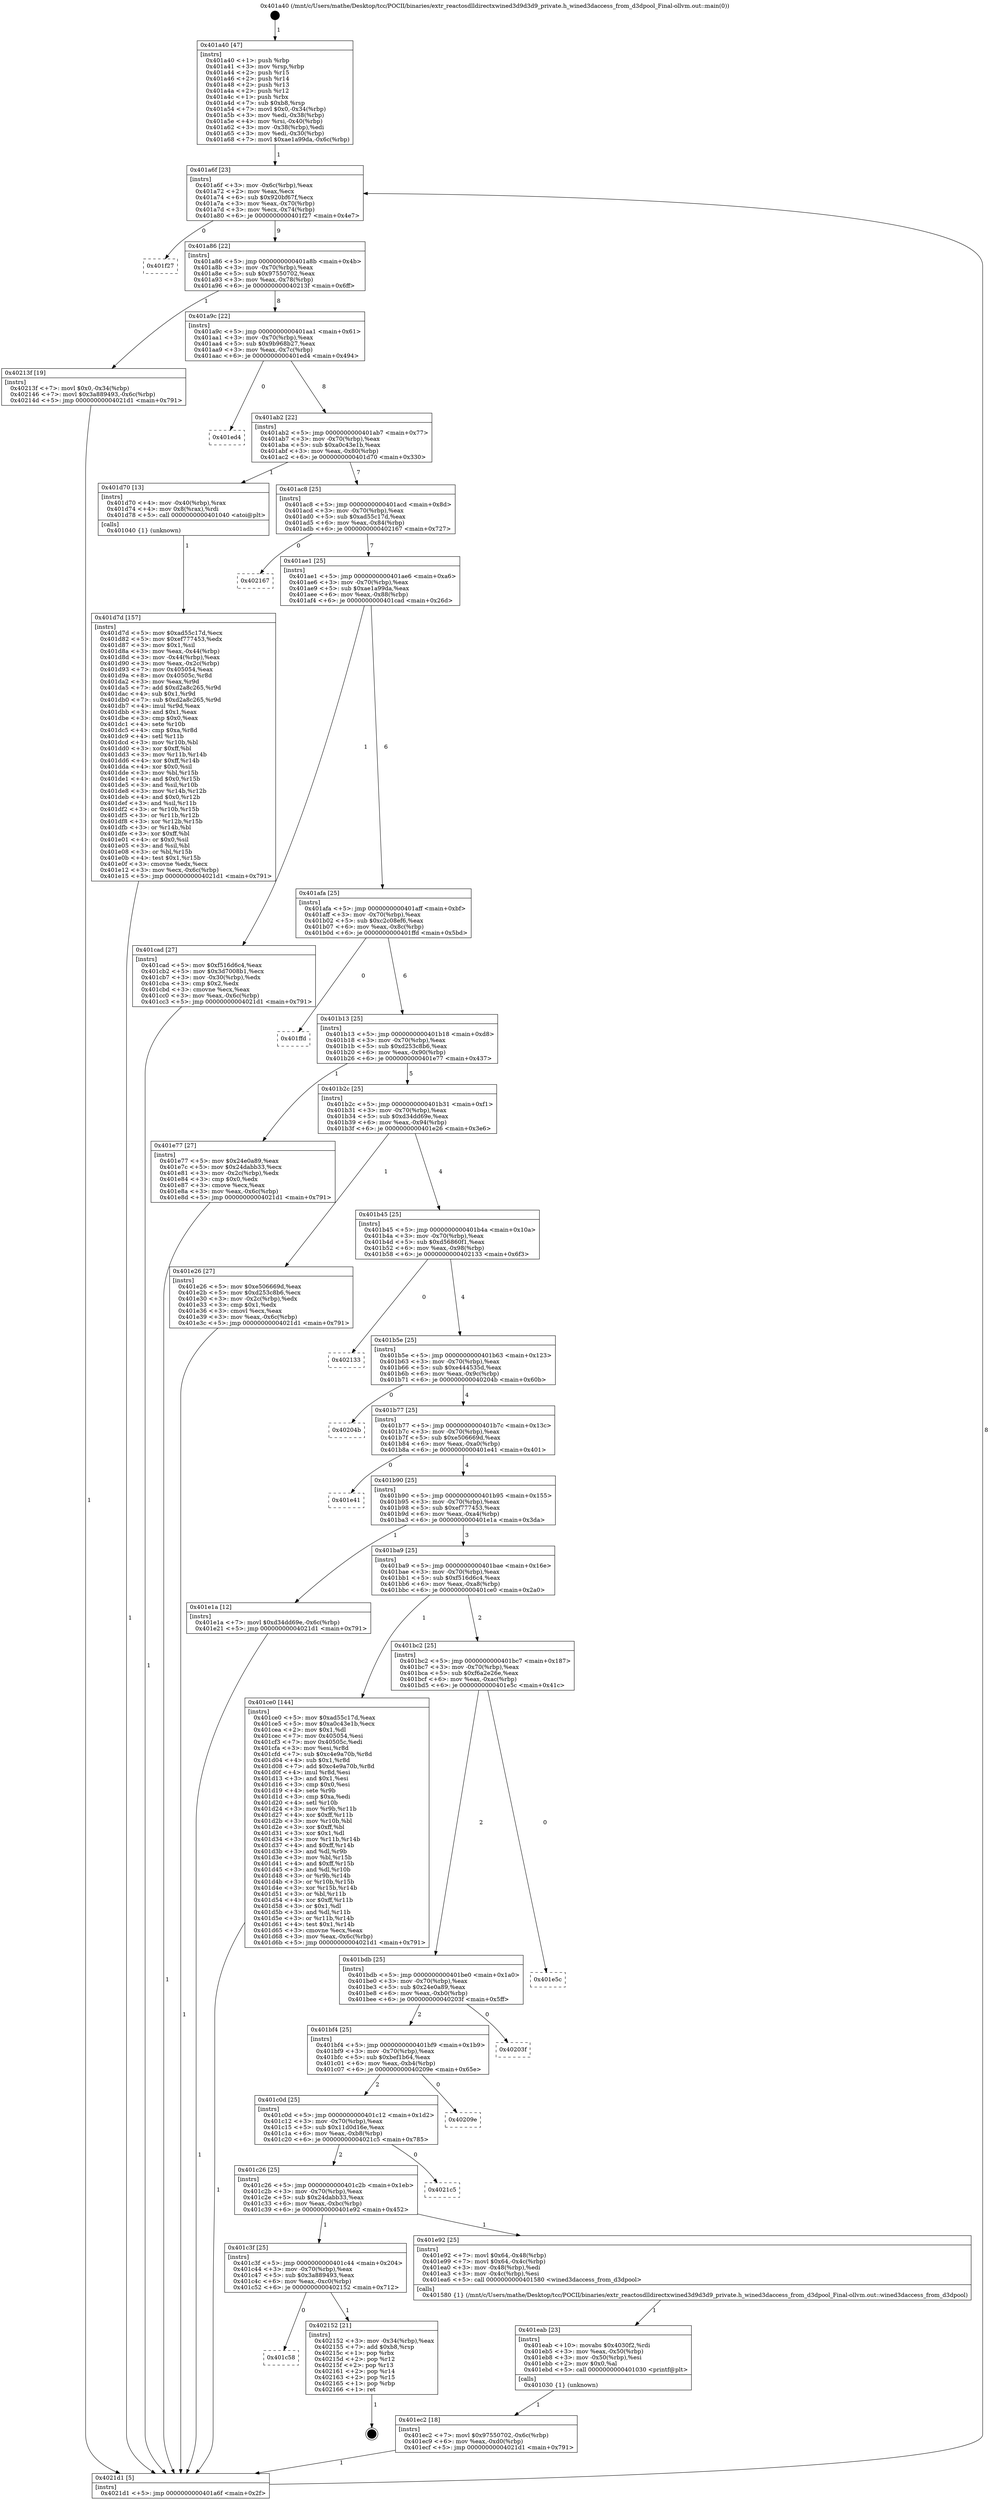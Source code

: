 digraph "0x401a40" {
  label = "0x401a40 (/mnt/c/Users/mathe/Desktop/tcc/POCII/binaries/extr_reactosdlldirectxwined3d9d3d9_private.h_wined3daccess_from_d3dpool_Final-ollvm.out::main(0))"
  labelloc = "t"
  node[shape=record]

  Entry [label="",width=0.3,height=0.3,shape=circle,fillcolor=black,style=filled]
  "0x401a6f" [label="{
     0x401a6f [23]\l
     | [instrs]\l
     &nbsp;&nbsp;0x401a6f \<+3\>: mov -0x6c(%rbp),%eax\l
     &nbsp;&nbsp;0x401a72 \<+2\>: mov %eax,%ecx\l
     &nbsp;&nbsp;0x401a74 \<+6\>: sub $0x920bf67f,%ecx\l
     &nbsp;&nbsp;0x401a7a \<+3\>: mov %eax,-0x70(%rbp)\l
     &nbsp;&nbsp;0x401a7d \<+3\>: mov %ecx,-0x74(%rbp)\l
     &nbsp;&nbsp;0x401a80 \<+6\>: je 0000000000401f27 \<main+0x4e7\>\l
  }"]
  "0x401f27" [label="{
     0x401f27\l
  }", style=dashed]
  "0x401a86" [label="{
     0x401a86 [22]\l
     | [instrs]\l
     &nbsp;&nbsp;0x401a86 \<+5\>: jmp 0000000000401a8b \<main+0x4b\>\l
     &nbsp;&nbsp;0x401a8b \<+3\>: mov -0x70(%rbp),%eax\l
     &nbsp;&nbsp;0x401a8e \<+5\>: sub $0x97550702,%eax\l
     &nbsp;&nbsp;0x401a93 \<+3\>: mov %eax,-0x78(%rbp)\l
     &nbsp;&nbsp;0x401a96 \<+6\>: je 000000000040213f \<main+0x6ff\>\l
  }"]
  Exit [label="",width=0.3,height=0.3,shape=circle,fillcolor=black,style=filled,peripheries=2]
  "0x40213f" [label="{
     0x40213f [19]\l
     | [instrs]\l
     &nbsp;&nbsp;0x40213f \<+7\>: movl $0x0,-0x34(%rbp)\l
     &nbsp;&nbsp;0x402146 \<+7\>: movl $0x3a889493,-0x6c(%rbp)\l
     &nbsp;&nbsp;0x40214d \<+5\>: jmp 00000000004021d1 \<main+0x791\>\l
  }"]
  "0x401a9c" [label="{
     0x401a9c [22]\l
     | [instrs]\l
     &nbsp;&nbsp;0x401a9c \<+5\>: jmp 0000000000401aa1 \<main+0x61\>\l
     &nbsp;&nbsp;0x401aa1 \<+3\>: mov -0x70(%rbp),%eax\l
     &nbsp;&nbsp;0x401aa4 \<+5\>: sub $0x9b968b27,%eax\l
     &nbsp;&nbsp;0x401aa9 \<+3\>: mov %eax,-0x7c(%rbp)\l
     &nbsp;&nbsp;0x401aac \<+6\>: je 0000000000401ed4 \<main+0x494\>\l
  }"]
  "0x401c58" [label="{
     0x401c58\l
  }", style=dashed]
  "0x401ed4" [label="{
     0x401ed4\l
  }", style=dashed]
  "0x401ab2" [label="{
     0x401ab2 [22]\l
     | [instrs]\l
     &nbsp;&nbsp;0x401ab2 \<+5\>: jmp 0000000000401ab7 \<main+0x77\>\l
     &nbsp;&nbsp;0x401ab7 \<+3\>: mov -0x70(%rbp),%eax\l
     &nbsp;&nbsp;0x401aba \<+5\>: sub $0xa0c43e1b,%eax\l
     &nbsp;&nbsp;0x401abf \<+3\>: mov %eax,-0x80(%rbp)\l
     &nbsp;&nbsp;0x401ac2 \<+6\>: je 0000000000401d70 \<main+0x330\>\l
  }"]
  "0x402152" [label="{
     0x402152 [21]\l
     | [instrs]\l
     &nbsp;&nbsp;0x402152 \<+3\>: mov -0x34(%rbp),%eax\l
     &nbsp;&nbsp;0x402155 \<+7\>: add $0xb8,%rsp\l
     &nbsp;&nbsp;0x40215c \<+1\>: pop %rbx\l
     &nbsp;&nbsp;0x40215d \<+2\>: pop %r12\l
     &nbsp;&nbsp;0x40215f \<+2\>: pop %r13\l
     &nbsp;&nbsp;0x402161 \<+2\>: pop %r14\l
     &nbsp;&nbsp;0x402163 \<+2\>: pop %r15\l
     &nbsp;&nbsp;0x402165 \<+1\>: pop %rbp\l
     &nbsp;&nbsp;0x402166 \<+1\>: ret\l
  }"]
  "0x401d70" [label="{
     0x401d70 [13]\l
     | [instrs]\l
     &nbsp;&nbsp;0x401d70 \<+4\>: mov -0x40(%rbp),%rax\l
     &nbsp;&nbsp;0x401d74 \<+4\>: mov 0x8(%rax),%rdi\l
     &nbsp;&nbsp;0x401d78 \<+5\>: call 0000000000401040 \<atoi@plt\>\l
     | [calls]\l
     &nbsp;&nbsp;0x401040 \{1\} (unknown)\l
  }"]
  "0x401ac8" [label="{
     0x401ac8 [25]\l
     | [instrs]\l
     &nbsp;&nbsp;0x401ac8 \<+5\>: jmp 0000000000401acd \<main+0x8d\>\l
     &nbsp;&nbsp;0x401acd \<+3\>: mov -0x70(%rbp),%eax\l
     &nbsp;&nbsp;0x401ad0 \<+5\>: sub $0xad55c17d,%eax\l
     &nbsp;&nbsp;0x401ad5 \<+6\>: mov %eax,-0x84(%rbp)\l
     &nbsp;&nbsp;0x401adb \<+6\>: je 0000000000402167 \<main+0x727\>\l
  }"]
  "0x401ec2" [label="{
     0x401ec2 [18]\l
     | [instrs]\l
     &nbsp;&nbsp;0x401ec2 \<+7\>: movl $0x97550702,-0x6c(%rbp)\l
     &nbsp;&nbsp;0x401ec9 \<+6\>: mov %eax,-0xd0(%rbp)\l
     &nbsp;&nbsp;0x401ecf \<+5\>: jmp 00000000004021d1 \<main+0x791\>\l
  }"]
  "0x402167" [label="{
     0x402167\l
  }", style=dashed]
  "0x401ae1" [label="{
     0x401ae1 [25]\l
     | [instrs]\l
     &nbsp;&nbsp;0x401ae1 \<+5\>: jmp 0000000000401ae6 \<main+0xa6\>\l
     &nbsp;&nbsp;0x401ae6 \<+3\>: mov -0x70(%rbp),%eax\l
     &nbsp;&nbsp;0x401ae9 \<+5\>: sub $0xae1a99da,%eax\l
     &nbsp;&nbsp;0x401aee \<+6\>: mov %eax,-0x88(%rbp)\l
     &nbsp;&nbsp;0x401af4 \<+6\>: je 0000000000401cad \<main+0x26d\>\l
  }"]
  "0x401eab" [label="{
     0x401eab [23]\l
     | [instrs]\l
     &nbsp;&nbsp;0x401eab \<+10\>: movabs $0x4030f2,%rdi\l
     &nbsp;&nbsp;0x401eb5 \<+3\>: mov %eax,-0x50(%rbp)\l
     &nbsp;&nbsp;0x401eb8 \<+3\>: mov -0x50(%rbp),%esi\l
     &nbsp;&nbsp;0x401ebb \<+2\>: mov $0x0,%al\l
     &nbsp;&nbsp;0x401ebd \<+5\>: call 0000000000401030 \<printf@plt\>\l
     | [calls]\l
     &nbsp;&nbsp;0x401030 \{1\} (unknown)\l
  }"]
  "0x401cad" [label="{
     0x401cad [27]\l
     | [instrs]\l
     &nbsp;&nbsp;0x401cad \<+5\>: mov $0xf516d6c4,%eax\l
     &nbsp;&nbsp;0x401cb2 \<+5\>: mov $0x3d7008b1,%ecx\l
     &nbsp;&nbsp;0x401cb7 \<+3\>: mov -0x30(%rbp),%edx\l
     &nbsp;&nbsp;0x401cba \<+3\>: cmp $0x2,%edx\l
     &nbsp;&nbsp;0x401cbd \<+3\>: cmovne %ecx,%eax\l
     &nbsp;&nbsp;0x401cc0 \<+3\>: mov %eax,-0x6c(%rbp)\l
     &nbsp;&nbsp;0x401cc3 \<+5\>: jmp 00000000004021d1 \<main+0x791\>\l
  }"]
  "0x401afa" [label="{
     0x401afa [25]\l
     | [instrs]\l
     &nbsp;&nbsp;0x401afa \<+5\>: jmp 0000000000401aff \<main+0xbf\>\l
     &nbsp;&nbsp;0x401aff \<+3\>: mov -0x70(%rbp),%eax\l
     &nbsp;&nbsp;0x401b02 \<+5\>: sub $0xc2c08ef6,%eax\l
     &nbsp;&nbsp;0x401b07 \<+6\>: mov %eax,-0x8c(%rbp)\l
     &nbsp;&nbsp;0x401b0d \<+6\>: je 0000000000401ffd \<main+0x5bd\>\l
  }"]
  "0x4021d1" [label="{
     0x4021d1 [5]\l
     | [instrs]\l
     &nbsp;&nbsp;0x4021d1 \<+5\>: jmp 0000000000401a6f \<main+0x2f\>\l
  }"]
  "0x401a40" [label="{
     0x401a40 [47]\l
     | [instrs]\l
     &nbsp;&nbsp;0x401a40 \<+1\>: push %rbp\l
     &nbsp;&nbsp;0x401a41 \<+3\>: mov %rsp,%rbp\l
     &nbsp;&nbsp;0x401a44 \<+2\>: push %r15\l
     &nbsp;&nbsp;0x401a46 \<+2\>: push %r14\l
     &nbsp;&nbsp;0x401a48 \<+2\>: push %r13\l
     &nbsp;&nbsp;0x401a4a \<+2\>: push %r12\l
     &nbsp;&nbsp;0x401a4c \<+1\>: push %rbx\l
     &nbsp;&nbsp;0x401a4d \<+7\>: sub $0xb8,%rsp\l
     &nbsp;&nbsp;0x401a54 \<+7\>: movl $0x0,-0x34(%rbp)\l
     &nbsp;&nbsp;0x401a5b \<+3\>: mov %edi,-0x38(%rbp)\l
     &nbsp;&nbsp;0x401a5e \<+4\>: mov %rsi,-0x40(%rbp)\l
     &nbsp;&nbsp;0x401a62 \<+3\>: mov -0x38(%rbp),%edi\l
     &nbsp;&nbsp;0x401a65 \<+3\>: mov %edi,-0x30(%rbp)\l
     &nbsp;&nbsp;0x401a68 \<+7\>: movl $0xae1a99da,-0x6c(%rbp)\l
  }"]
  "0x401c3f" [label="{
     0x401c3f [25]\l
     | [instrs]\l
     &nbsp;&nbsp;0x401c3f \<+5\>: jmp 0000000000401c44 \<main+0x204\>\l
     &nbsp;&nbsp;0x401c44 \<+3\>: mov -0x70(%rbp),%eax\l
     &nbsp;&nbsp;0x401c47 \<+5\>: sub $0x3a889493,%eax\l
     &nbsp;&nbsp;0x401c4c \<+6\>: mov %eax,-0xc0(%rbp)\l
     &nbsp;&nbsp;0x401c52 \<+6\>: je 0000000000402152 \<main+0x712\>\l
  }"]
  "0x401ffd" [label="{
     0x401ffd\l
  }", style=dashed]
  "0x401b13" [label="{
     0x401b13 [25]\l
     | [instrs]\l
     &nbsp;&nbsp;0x401b13 \<+5\>: jmp 0000000000401b18 \<main+0xd8\>\l
     &nbsp;&nbsp;0x401b18 \<+3\>: mov -0x70(%rbp),%eax\l
     &nbsp;&nbsp;0x401b1b \<+5\>: sub $0xd253c8b6,%eax\l
     &nbsp;&nbsp;0x401b20 \<+6\>: mov %eax,-0x90(%rbp)\l
     &nbsp;&nbsp;0x401b26 \<+6\>: je 0000000000401e77 \<main+0x437\>\l
  }"]
  "0x401e92" [label="{
     0x401e92 [25]\l
     | [instrs]\l
     &nbsp;&nbsp;0x401e92 \<+7\>: movl $0x64,-0x48(%rbp)\l
     &nbsp;&nbsp;0x401e99 \<+7\>: movl $0x64,-0x4c(%rbp)\l
     &nbsp;&nbsp;0x401ea0 \<+3\>: mov -0x48(%rbp),%edi\l
     &nbsp;&nbsp;0x401ea3 \<+3\>: mov -0x4c(%rbp),%esi\l
     &nbsp;&nbsp;0x401ea6 \<+5\>: call 0000000000401580 \<wined3daccess_from_d3dpool\>\l
     | [calls]\l
     &nbsp;&nbsp;0x401580 \{1\} (/mnt/c/Users/mathe/Desktop/tcc/POCII/binaries/extr_reactosdlldirectxwined3d9d3d9_private.h_wined3daccess_from_d3dpool_Final-ollvm.out::wined3daccess_from_d3dpool)\l
  }"]
  "0x401e77" [label="{
     0x401e77 [27]\l
     | [instrs]\l
     &nbsp;&nbsp;0x401e77 \<+5\>: mov $0x24e0a89,%eax\l
     &nbsp;&nbsp;0x401e7c \<+5\>: mov $0x24dabb33,%ecx\l
     &nbsp;&nbsp;0x401e81 \<+3\>: mov -0x2c(%rbp),%edx\l
     &nbsp;&nbsp;0x401e84 \<+3\>: cmp $0x0,%edx\l
     &nbsp;&nbsp;0x401e87 \<+3\>: cmove %ecx,%eax\l
     &nbsp;&nbsp;0x401e8a \<+3\>: mov %eax,-0x6c(%rbp)\l
     &nbsp;&nbsp;0x401e8d \<+5\>: jmp 00000000004021d1 \<main+0x791\>\l
  }"]
  "0x401b2c" [label="{
     0x401b2c [25]\l
     | [instrs]\l
     &nbsp;&nbsp;0x401b2c \<+5\>: jmp 0000000000401b31 \<main+0xf1\>\l
     &nbsp;&nbsp;0x401b31 \<+3\>: mov -0x70(%rbp),%eax\l
     &nbsp;&nbsp;0x401b34 \<+5\>: sub $0xd34dd69e,%eax\l
     &nbsp;&nbsp;0x401b39 \<+6\>: mov %eax,-0x94(%rbp)\l
     &nbsp;&nbsp;0x401b3f \<+6\>: je 0000000000401e26 \<main+0x3e6\>\l
  }"]
  "0x401c26" [label="{
     0x401c26 [25]\l
     | [instrs]\l
     &nbsp;&nbsp;0x401c26 \<+5\>: jmp 0000000000401c2b \<main+0x1eb\>\l
     &nbsp;&nbsp;0x401c2b \<+3\>: mov -0x70(%rbp),%eax\l
     &nbsp;&nbsp;0x401c2e \<+5\>: sub $0x24dabb33,%eax\l
     &nbsp;&nbsp;0x401c33 \<+6\>: mov %eax,-0xbc(%rbp)\l
     &nbsp;&nbsp;0x401c39 \<+6\>: je 0000000000401e92 \<main+0x452\>\l
  }"]
  "0x401e26" [label="{
     0x401e26 [27]\l
     | [instrs]\l
     &nbsp;&nbsp;0x401e26 \<+5\>: mov $0xe506669d,%eax\l
     &nbsp;&nbsp;0x401e2b \<+5\>: mov $0xd253c8b6,%ecx\l
     &nbsp;&nbsp;0x401e30 \<+3\>: mov -0x2c(%rbp),%edx\l
     &nbsp;&nbsp;0x401e33 \<+3\>: cmp $0x1,%edx\l
     &nbsp;&nbsp;0x401e36 \<+3\>: cmovl %ecx,%eax\l
     &nbsp;&nbsp;0x401e39 \<+3\>: mov %eax,-0x6c(%rbp)\l
     &nbsp;&nbsp;0x401e3c \<+5\>: jmp 00000000004021d1 \<main+0x791\>\l
  }"]
  "0x401b45" [label="{
     0x401b45 [25]\l
     | [instrs]\l
     &nbsp;&nbsp;0x401b45 \<+5\>: jmp 0000000000401b4a \<main+0x10a\>\l
     &nbsp;&nbsp;0x401b4a \<+3\>: mov -0x70(%rbp),%eax\l
     &nbsp;&nbsp;0x401b4d \<+5\>: sub $0xd56860f1,%eax\l
     &nbsp;&nbsp;0x401b52 \<+6\>: mov %eax,-0x98(%rbp)\l
     &nbsp;&nbsp;0x401b58 \<+6\>: je 0000000000402133 \<main+0x6f3\>\l
  }"]
  "0x4021c5" [label="{
     0x4021c5\l
  }", style=dashed]
  "0x402133" [label="{
     0x402133\l
  }", style=dashed]
  "0x401b5e" [label="{
     0x401b5e [25]\l
     | [instrs]\l
     &nbsp;&nbsp;0x401b5e \<+5\>: jmp 0000000000401b63 \<main+0x123\>\l
     &nbsp;&nbsp;0x401b63 \<+3\>: mov -0x70(%rbp),%eax\l
     &nbsp;&nbsp;0x401b66 \<+5\>: sub $0xe444535d,%eax\l
     &nbsp;&nbsp;0x401b6b \<+6\>: mov %eax,-0x9c(%rbp)\l
     &nbsp;&nbsp;0x401b71 \<+6\>: je 000000000040204b \<main+0x60b\>\l
  }"]
  "0x401c0d" [label="{
     0x401c0d [25]\l
     | [instrs]\l
     &nbsp;&nbsp;0x401c0d \<+5\>: jmp 0000000000401c12 \<main+0x1d2\>\l
     &nbsp;&nbsp;0x401c12 \<+3\>: mov -0x70(%rbp),%eax\l
     &nbsp;&nbsp;0x401c15 \<+5\>: sub $0x11d0d16e,%eax\l
     &nbsp;&nbsp;0x401c1a \<+6\>: mov %eax,-0xb8(%rbp)\l
     &nbsp;&nbsp;0x401c20 \<+6\>: je 00000000004021c5 \<main+0x785\>\l
  }"]
  "0x40204b" [label="{
     0x40204b\l
  }", style=dashed]
  "0x401b77" [label="{
     0x401b77 [25]\l
     | [instrs]\l
     &nbsp;&nbsp;0x401b77 \<+5\>: jmp 0000000000401b7c \<main+0x13c\>\l
     &nbsp;&nbsp;0x401b7c \<+3\>: mov -0x70(%rbp),%eax\l
     &nbsp;&nbsp;0x401b7f \<+5\>: sub $0xe506669d,%eax\l
     &nbsp;&nbsp;0x401b84 \<+6\>: mov %eax,-0xa0(%rbp)\l
     &nbsp;&nbsp;0x401b8a \<+6\>: je 0000000000401e41 \<main+0x401\>\l
  }"]
  "0x40209e" [label="{
     0x40209e\l
  }", style=dashed]
  "0x401e41" [label="{
     0x401e41\l
  }", style=dashed]
  "0x401b90" [label="{
     0x401b90 [25]\l
     | [instrs]\l
     &nbsp;&nbsp;0x401b90 \<+5\>: jmp 0000000000401b95 \<main+0x155\>\l
     &nbsp;&nbsp;0x401b95 \<+3\>: mov -0x70(%rbp),%eax\l
     &nbsp;&nbsp;0x401b98 \<+5\>: sub $0xef777453,%eax\l
     &nbsp;&nbsp;0x401b9d \<+6\>: mov %eax,-0xa4(%rbp)\l
     &nbsp;&nbsp;0x401ba3 \<+6\>: je 0000000000401e1a \<main+0x3da\>\l
  }"]
  "0x401bf4" [label="{
     0x401bf4 [25]\l
     | [instrs]\l
     &nbsp;&nbsp;0x401bf4 \<+5\>: jmp 0000000000401bf9 \<main+0x1b9\>\l
     &nbsp;&nbsp;0x401bf9 \<+3\>: mov -0x70(%rbp),%eax\l
     &nbsp;&nbsp;0x401bfc \<+5\>: sub $0xbef1b64,%eax\l
     &nbsp;&nbsp;0x401c01 \<+6\>: mov %eax,-0xb4(%rbp)\l
     &nbsp;&nbsp;0x401c07 \<+6\>: je 000000000040209e \<main+0x65e\>\l
  }"]
  "0x401e1a" [label="{
     0x401e1a [12]\l
     | [instrs]\l
     &nbsp;&nbsp;0x401e1a \<+7\>: movl $0xd34dd69e,-0x6c(%rbp)\l
     &nbsp;&nbsp;0x401e21 \<+5\>: jmp 00000000004021d1 \<main+0x791\>\l
  }"]
  "0x401ba9" [label="{
     0x401ba9 [25]\l
     | [instrs]\l
     &nbsp;&nbsp;0x401ba9 \<+5\>: jmp 0000000000401bae \<main+0x16e\>\l
     &nbsp;&nbsp;0x401bae \<+3\>: mov -0x70(%rbp),%eax\l
     &nbsp;&nbsp;0x401bb1 \<+5\>: sub $0xf516d6c4,%eax\l
     &nbsp;&nbsp;0x401bb6 \<+6\>: mov %eax,-0xa8(%rbp)\l
     &nbsp;&nbsp;0x401bbc \<+6\>: je 0000000000401ce0 \<main+0x2a0\>\l
  }"]
  "0x40203f" [label="{
     0x40203f\l
  }", style=dashed]
  "0x401ce0" [label="{
     0x401ce0 [144]\l
     | [instrs]\l
     &nbsp;&nbsp;0x401ce0 \<+5\>: mov $0xad55c17d,%eax\l
     &nbsp;&nbsp;0x401ce5 \<+5\>: mov $0xa0c43e1b,%ecx\l
     &nbsp;&nbsp;0x401cea \<+2\>: mov $0x1,%dl\l
     &nbsp;&nbsp;0x401cec \<+7\>: mov 0x405054,%esi\l
     &nbsp;&nbsp;0x401cf3 \<+7\>: mov 0x40505c,%edi\l
     &nbsp;&nbsp;0x401cfa \<+3\>: mov %esi,%r8d\l
     &nbsp;&nbsp;0x401cfd \<+7\>: sub $0xc4e9a70b,%r8d\l
     &nbsp;&nbsp;0x401d04 \<+4\>: sub $0x1,%r8d\l
     &nbsp;&nbsp;0x401d08 \<+7\>: add $0xc4e9a70b,%r8d\l
     &nbsp;&nbsp;0x401d0f \<+4\>: imul %r8d,%esi\l
     &nbsp;&nbsp;0x401d13 \<+3\>: and $0x1,%esi\l
     &nbsp;&nbsp;0x401d16 \<+3\>: cmp $0x0,%esi\l
     &nbsp;&nbsp;0x401d19 \<+4\>: sete %r9b\l
     &nbsp;&nbsp;0x401d1d \<+3\>: cmp $0xa,%edi\l
     &nbsp;&nbsp;0x401d20 \<+4\>: setl %r10b\l
     &nbsp;&nbsp;0x401d24 \<+3\>: mov %r9b,%r11b\l
     &nbsp;&nbsp;0x401d27 \<+4\>: xor $0xff,%r11b\l
     &nbsp;&nbsp;0x401d2b \<+3\>: mov %r10b,%bl\l
     &nbsp;&nbsp;0x401d2e \<+3\>: xor $0xff,%bl\l
     &nbsp;&nbsp;0x401d31 \<+3\>: xor $0x1,%dl\l
     &nbsp;&nbsp;0x401d34 \<+3\>: mov %r11b,%r14b\l
     &nbsp;&nbsp;0x401d37 \<+4\>: and $0xff,%r14b\l
     &nbsp;&nbsp;0x401d3b \<+3\>: and %dl,%r9b\l
     &nbsp;&nbsp;0x401d3e \<+3\>: mov %bl,%r15b\l
     &nbsp;&nbsp;0x401d41 \<+4\>: and $0xff,%r15b\l
     &nbsp;&nbsp;0x401d45 \<+3\>: and %dl,%r10b\l
     &nbsp;&nbsp;0x401d48 \<+3\>: or %r9b,%r14b\l
     &nbsp;&nbsp;0x401d4b \<+3\>: or %r10b,%r15b\l
     &nbsp;&nbsp;0x401d4e \<+3\>: xor %r15b,%r14b\l
     &nbsp;&nbsp;0x401d51 \<+3\>: or %bl,%r11b\l
     &nbsp;&nbsp;0x401d54 \<+4\>: xor $0xff,%r11b\l
     &nbsp;&nbsp;0x401d58 \<+3\>: or $0x1,%dl\l
     &nbsp;&nbsp;0x401d5b \<+3\>: and %dl,%r11b\l
     &nbsp;&nbsp;0x401d5e \<+3\>: or %r11b,%r14b\l
     &nbsp;&nbsp;0x401d61 \<+4\>: test $0x1,%r14b\l
     &nbsp;&nbsp;0x401d65 \<+3\>: cmovne %ecx,%eax\l
     &nbsp;&nbsp;0x401d68 \<+3\>: mov %eax,-0x6c(%rbp)\l
     &nbsp;&nbsp;0x401d6b \<+5\>: jmp 00000000004021d1 \<main+0x791\>\l
  }"]
  "0x401bc2" [label="{
     0x401bc2 [25]\l
     | [instrs]\l
     &nbsp;&nbsp;0x401bc2 \<+5\>: jmp 0000000000401bc7 \<main+0x187\>\l
     &nbsp;&nbsp;0x401bc7 \<+3\>: mov -0x70(%rbp),%eax\l
     &nbsp;&nbsp;0x401bca \<+5\>: sub $0xf6a2e26e,%eax\l
     &nbsp;&nbsp;0x401bcf \<+6\>: mov %eax,-0xac(%rbp)\l
     &nbsp;&nbsp;0x401bd5 \<+6\>: je 0000000000401e5c \<main+0x41c\>\l
  }"]
  "0x401d7d" [label="{
     0x401d7d [157]\l
     | [instrs]\l
     &nbsp;&nbsp;0x401d7d \<+5\>: mov $0xad55c17d,%ecx\l
     &nbsp;&nbsp;0x401d82 \<+5\>: mov $0xef777453,%edx\l
     &nbsp;&nbsp;0x401d87 \<+3\>: mov $0x1,%sil\l
     &nbsp;&nbsp;0x401d8a \<+3\>: mov %eax,-0x44(%rbp)\l
     &nbsp;&nbsp;0x401d8d \<+3\>: mov -0x44(%rbp),%eax\l
     &nbsp;&nbsp;0x401d90 \<+3\>: mov %eax,-0x2c(%rbp)\l
     &nbsp;&nbsp;0x401d93 \<+7\>: mov 0x405054,%eax\l
     &nbsp;&nbsp;0x401d9a \<+8\>: mov 0x40505c,%r8d\l
     &nbsp;&nbsp;0x401da2 \<+3\>: mov %eax,%r9d\l
     &nbsp;&nbsp;0x401da5 \<+7\>: add $0xd2a8c265,%r9d\l
     &nbsp;&nbsp;0x401dac \<+4\>: sub $0x1,%r9d\l
     &nbsp;&nbsp;0x401db0 \<+7\>: sub $0xd2a8c265,%r9d\l
     &nbsp;&nbsp;0x401db7 \<+4\>: imul %r9d,%eax\l
     &nbsp;&nbsp;0x401dbb \<+3\>: and $0x1,%eax\l
     &nbsp;&nbsp;0x401dbe \<+3\>: cmp $0x0,%eax\l
     &nbsp;&nbsp;0x401dc1 \<+4\>: sete %r10b\l
     &nbsp;&nbsp;0x401dc5 \<+4\>: cmp $0xa,%r8d\l
     &nbsp;&nbsp;0x401dc9 \<+4\>: setl %r11b\l
     &nbsp;&nbsp;0x401dcd \<+3\>: mov %r10b,%bl\l
     &nbsp;&nbsp;0x401dd0 \<+3\>: xor $0xff,%bl\l
     &nbsp;&nbsp;0x401dd3 \<+3\>: mov %r11b,%r14b\l
     &nbsp;&nbsp;0x401dd6 \<+4\>: xor $0xff,%r14b\l
     &nbsp;&nbsp;0x401dda \<+4\>: xor $0x0,%sil\l
     &nbsp;&nbsp;0x401dde \<+3\>: mov %bl,%r15b\l
     &nbsp;&nbsp;0x401de1 \<+4\>: and $0x0,%r15b\l
     &nbsp;&nbsp;0x401de5 \<+3\>: and %sil,%r10b\l
     &nbsp;&nbsp;0x401de8 \<+3\>: mov %r14b,%r12b\l
     &nbsp;&nbsp;0x401deb \<+4\>: and $0x0,%r12b\l
     &nbsp;&nbsp;0x401def \<+3\>: and %sil,%r11b\l
     &nbsp;&nbsp;0x401df2 \<+3\>: or %r10b,%r15b\l
     &nbsp;&nbsp;0x401df5 \<+3\>: or %r11b,%r12b\l
     &nbsp;&nbsp;0x401df8 \<+3\>: xor %r12b,%r15b\l
     &nbsp;&nbsp;0x401dfb \<+3\>: or %r14b,%bl\l
     &nbsp;&nbsp;0x401dfe \<+3\>: xor $0xff,%bl\l
     &nbsp;&nbsp;0x401e01 \<+4\>: or $0x0,%sil\l
     &nbsp;&nbsp;0x401e05 \<+3\>: and %sil,%bl\l
     &nbsp;&nbsp;0x401e08 \<+3\>: or %bl,%r15b\l
     &nbsp;&nbsp;0x401e0b \<+4\>: test $0x1,%r15b\l
     &nbsp;&nbsp;0x401e0f \<+3\>: cmovne %edx,%ecx\l
     &nbsp;&nbsp;0x401e12 \<+3\>: mov %ecx,-0x6c(%rbp)\l
     &nbsp;&nbsp;0x401e15 \<+5\>: jmp 00000000004021d1 \<main+0x791\>\l
  }"]
  "0x401bdb" [label="{
     0x401bdb [25]\l
     | [instrs]\l
     &nbsp;&nbsp;0x401bdb \<+5\>: jmp 0000000000401be0 \<main+0x1a0\>\l
     &nbsp;&nbsp;0x401be0 \<+3\>: mov -0x70(%rbp),%eax\l
     &nbsp;&nbsp;0x401be3 \<+5\>: sub $0x24e0a89,%eax\l
     &nbsp;&nbsp;0x401be8 \<+6\>: mov %eax,-0xb0(%rbp)\l
     &nbsp;&nbsp;0x401bee \<+6\>: je 000000000040203f \<main+0x5ff\>\l
  }"]
  "0x401e5c" [label="{
     0x401e5c\l
  }", style=dashed]
  Entry -> "0x401a40" [label=" 1"]
  "0x401a6f" -> "0x401f27" [label=" 0"]
  "0x401a6f" -> "0x401a86" [label=" 9"]
  "0x402152" -> Exit [label=" 1"]
  "0x401a86" -> "0x40213f" [label=" 1"]
  "0x401a86" -> "0x401a9c" [label=" 8"]
  "0x401c3f" -> "0x401c58" [label=" 0"]
  "0x401a9c" -> "0x401ed4" [label=" 0"]
  "0x401a9c" -> "0x401ab2" [label=" 8"]
  "0x401c3f" -> "0x402152" [label=" 1"]
  "0x401ab2" -> "0x401d70" [label=" 1"]
  "0x401ab2" -> "0x401ac8" [label=" 7"]
  "0x40213f" -> "0x4021d1" [label=" 1"]
  "0x401ac8" -> "0x402167" [label=" 0"]
  "0x401ac8" -> "0x401ae1" [label=" 7"]
  "0x401ec2" -> "0x4021d1" [label=" 1"]
  "0x401ae1" -> "0x401cad" [label=" 1"]
  "0x401ae1" -> "0x401afa" [label=" 6"]
  "0x401cad" -> "0x4021d1" [label=" 1"]
  "0x401a40" -> "0x401a6f" [label=" 1"]
  "0x4021d1" -> "0x401a6f" [label=" 8"]
  "0x401eab" -> "0x401ec2" [label=" 1"]
  "0x401afa" -> "0x401ffd" [label=" 0"]
  "0x401afa" -> "0x401b13" [label=" 6"]
  "0x401e92" -> "0x401eab" [label=" 1"]
  "0x401b13" -> "0x401e77" [label=" 1"]
  "0x401b13" -> "0x401b2c" [label=" 5"]
  "0x401c26" -> "0x401c3f" [label=" 1"]
  "0x401b2c" -> "0x401e26" [label=" 1"]
  "0x401b2c" -> "0x401b45" [label=" 4"]
  "0x401c26" -> "0x401e92" [label=" 1"]
  "0x401b45" -> "0x402133" [label=" 0"]
  "0x401b45" -> "0x401b5e" [label=" 4"]
  "0x401c0d" -> "0x401c26" [label=" 2"]
  "0x401b5e" -> "0x40204b" [label=" 0"]
  "0x401b5e" -> "0x401b77" [label=" 4"]
  "0x401c0d" -> "0x4021c5" [label=" 0"]
  "0x401b77" -> "0x401e41" [label=" 0"]
  "0x401b77" -> "0x401b90" [label=" 4"]
  "0x401bf4" -> "0x401c0d" [label=" 2"]
  "0x401b90" -> "0x401e1a" [label=" 1"]
  "0x401b90" -> "0x401ba9" [label=" 3"]
  "0x401bf4" -> "0x40209e" [label=" 0"]
  "0x401ba9" -> "0x401ce0" [label=" 1"]
  "0x401ba9" -> "0x401bc2" [label=" 2"]
  "0x401ce0" -> "0x4021d1" [label=" 1"]
  "0x401d70" -> "0x401d7d" [label=" 1"]
  "0x401d7d" -> "0x4021d1" [label=" 1"]
  "0x401e1a" -> "0x4021d1" [label=" 1"]
  "0x401e26" -> "0x4021d1" [label=" 1"]
  "0x401e77" -> "0x4021d1" [label=" 1"]
  "0x401bdb" -> "0x401bf4" [label=" 2"]
  "0x401bc2" -> "0x401e5c" [label=" 0"]
  "0x401bc2" -> "0x401bdb" [label=" 2"]
  "0x401bdb" -> "0x40203f" [label=" 0"]
}
